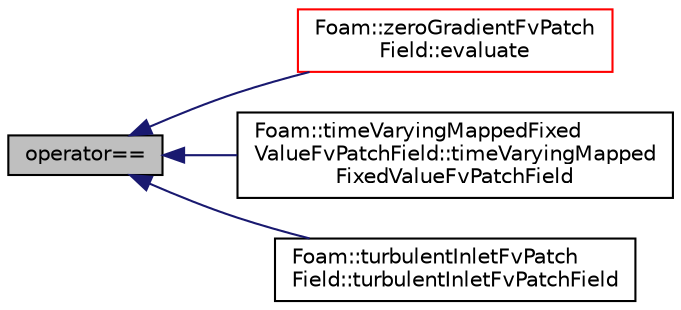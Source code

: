 digraph "operator=="
{
  bgcolor="transparent";
  edge [fontname="Helvetica",fontsize="10",labelfontname="Helvetica",labelfontsize="10"];
  node [fontname="Helvetica",fontsize="10",shape=record];
  rankdir="LR";
  Node1 [label="operator==",height=0.2,width=0.4,color="black", fillcolor="grey75", style="filled", fontcolor="black"];
  Node1 -> Node2 [dir="back",color="midnightblue",fontsize="10",style="solid",fontname="Helvetica"];
  Node2 [label="Foam::zeroGradientFvPatch\lField::evaluate",height=0.2,width=0.4,color="red",URL="$a02879.html#a3b59c070ab0408e3bbb21927540159f4",tooltip="Evaluate the patch field. "];
  Node1 -> Node3 [dir="back",color="midnightblue",fontsize="10",style="solid",fontname="Helvetica"];
  Node3 [label="Foam::timeVaryingMappedFixed\lValueFvPatchField::timeVaryingMapped\lFixedValueFvPatchField",height=0.2,width=0.4,color="black",URL="$a02605.html#ab6ebe095ad5fd480dd622738a792c59e",tooltip="Construct from patch, internal field and dictionary. "];
  Node1 -> Node4 [dir="back",color="midnightblue",fontsize="10",style="solid",fontname="Helvetica"];
  Node4 [label="Foam::turbulentInletFvPatch\lField::turbulentInletFvPatchField",height=0.2,width=0.4,color="black",URL="$a02689.html#a5d91a14935f67d419ef0d68ef3845d1c",tooltip="Construct from patch, internal field and dictionary. "];
}
